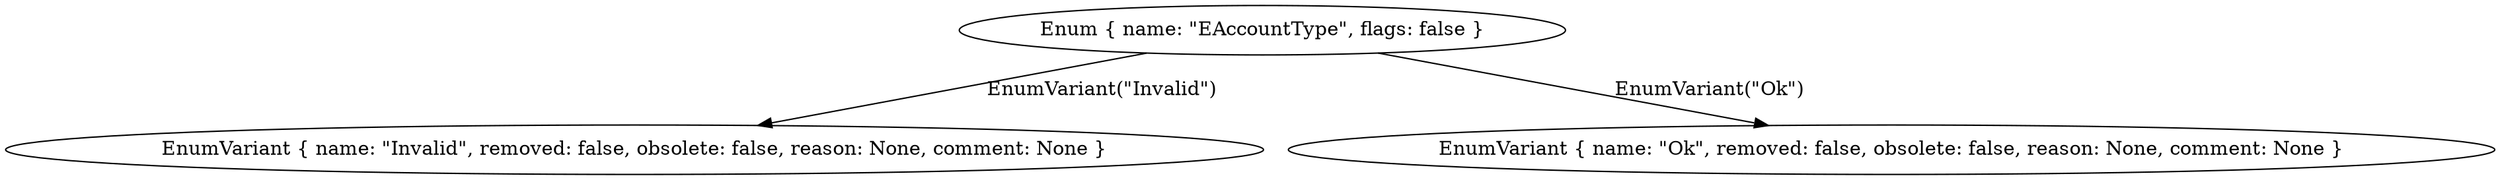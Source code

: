 digraph {
    0 [ label = "Enum { name: \"EAccountType\", flags: false }" ]
    1 [ label = "EnumVariant { name: \"Invalid\", removed: false, obsolete: false, reason: None, comment: None }" ]
    2 [ label = "EnumVariant { name: \"Ok\", removed: false, obsolete: false, reason: None, comment: None }" ]
    0 -> 1 [ label = "EnumVariant(\"Invalid\")" ]
    0 -> 2 [ label = "EnumVariant(\"Ok\")" ]
}
